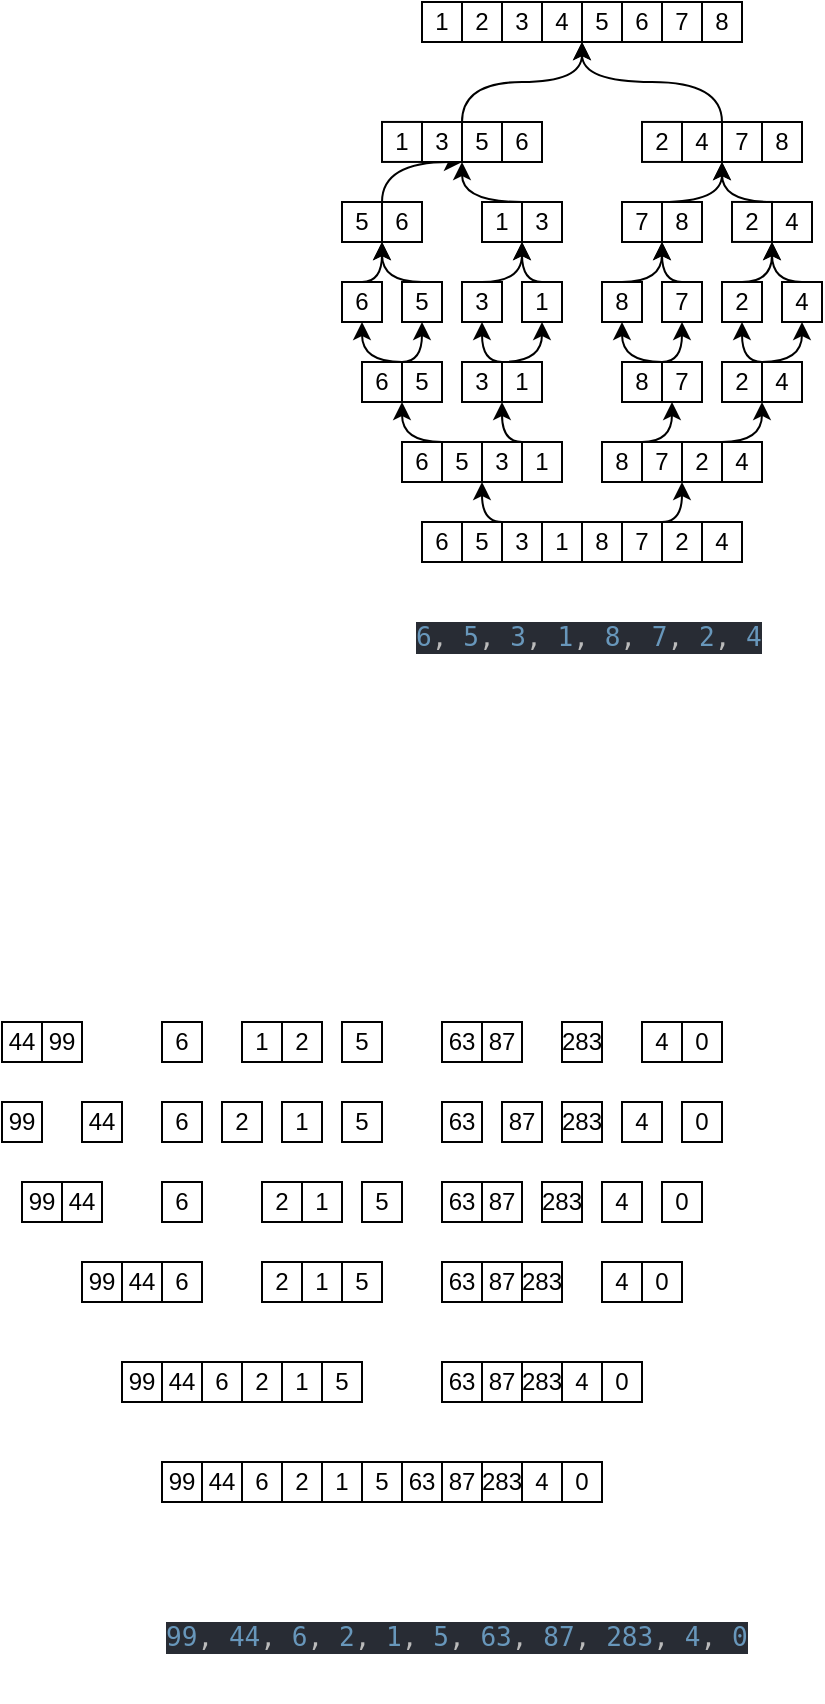 <mxfile version="15.4.0" type="device"><diagram id="l00mnHWZ6XCGrXAqgSox" name="Page-1"><mxGraphModel dx="963" dy="576" grid="1" gridSize="10" guides="1" tooltips="1" connect="1" arrows="1" fold="1" page="1" pageScale="1" pageWidth="850" pageHeight="1100" math="0" shadow="0"><root><mxCell id="0"/><mxCell id="1" parent="0"/><mxCell id="XLwOKY4JcXLBsomXoGWR-123" value="&lt;pre style=&quot;background-color: #282c34 ; color: #bbbbbb ; font-family: &amp;quot;jetbrains mono&amp;quot; , monospace ; font-size: 9.8pt&quot;&gt;&lt;span style=&quot;color: #6897bb&quot;&gt;6&lt;/span&gt;, &lt;span style=&quot;color: #6897bb&quot;&gt;5&lt;/span&gt;, &lt;span style=&quot;color: #6897bb&quot;&gt;3&lt;/span&gt;, &lt;span style=&quot;color: #6897bb&quot;&gt;1&lt;/span&gt;, &lt;span style=&quot;color: #6897bb&quot;&gt;8&lt;/span&gt;, &lt;span style=&quot;color: #6897bb&quot;&gt;7&lt;/span&gt;, &lt;span style=&quot;color: #6897bb&quot;&gt;2&lt;/span&gt;, &lt;span style=&quot;color: #6897bb&quot;&gt;4&lt;/span&gt;&lt;/pre&gt;" style="text;whiteSpace=wrap;html=1;" vertex="1" parent="1"><mxGeometry x="375" y="620" width="200" height="60" as="geometry"/></mxCell><mxCell id="XLwOKY4JcXLBsomXoGWR-124" value="6" style="rounded=0;whiteSpace=wrap;html=1;" vertex="1" parent="1"><mxGeometry x="380" y="590" width="20" height="20" as="geometry"/></mxCell><mxCell id="XLwOKY4JcXLBsomXoGWR-126" value="5" style="rounded=0;whiteSpace=wrap;html=1;" vertex="1" parent="1"><mxGeometry x="400" y="590" width="20" height="20" as="geometry"/></mxCell><mxCell id="XLwOKY4JcXLBsomXoGWR-141" style="edgeStyle=orthogonalEdgeStyle;curved=1;orthogonalLoop=1;jettySize=auto;html=1;exitX=0;exitY=0;exitDx=0;exitDy=0;entryX=0;entryY=1;entryDx=0;entryDy=0;" edge="1" parent="1" source="XLwOKY4JcXLBsomXoGWR-127" target="XLwOKY4JcXLBsomXoGWR-135"><mxGeometry relative="1" as="geometry"/></mxCell><mxCell id="XLwOKY4JcXLBsomXoGWR-127" value="3" style="rounded=0;whiteSpace=wrap;html=1;" vertex="1" parent="1"><mxGeometry x="420" y="590" width="20" height="20" as="geometry"/></mxCell><mxCell id="XLwOKY4JcXLBsomXoGWR-128" value="1" style="rounded=0;whiteSpace=wrap;html=1;" vertex="1" parent="1"><mxGeometry x="440" y="590" width="20" height="20" as="geometry"/></mxCell><mxCell id="XLwOKY4JcXLBsomXoGWR-129" value="8" style="rounded=0;whiteSpace=wrap;html=1;" vertex="1" parent="1"><mxGeometry x="460" y="590" width="20" height="20" as="geometry"/></mxCell><mxCell id="XLwOKY4JcXLBsomXoGWR-142" style="edgeStyle=orthogonalEdgeStyle;curved=1;orthogonalLoop=1;jettySize=auto;html=1;exitX=1;exitY=0;exitDx=0;exitDy=0;entryX=0;entryY=1;entryDx=0;entryDy=0;" edge="1" parent="1" source="XLwOKY4JcXLBsomXoGWR-130" target="XLwOKY4JcXLBsomXoGWR-139"><mxGeometry relative="1" as="geometry"/></mxCell><mxCell id="XLwOKY4JcXLBsomXoGWR-130" value="7" style="rounded=0;whiteSpace=wrap;html=1;" vertex="1" parent="1"><mxGeometry x="480" y="590" width="20" height="20" as="geometry"/></mxCell><mxCell id="XLwOKY4JcXLBsomXoGWR-131" value="2" style="rounded=0;whiteSpace=wrap;html=1;" vertex="1" parent="1"><mxGeometry x="500" y="590" width="20" height="20" as="geometry"/></mxCell><mxCell id="XLwOKY4JcXLBsomXoGWR-132" value="4" style="rounded=0;whiteSpace=wrap;html=1;" vertex="1" parent="1"><mxGeometry x="520" y="590" width="20" height="20" as="geometry"/></mxCell><mxCell id="XLwOKY4JcXLBsomXoGWR-133" value="6" style="rounded=0;whiteSpace=wrap;html=1;" vertex="1" parent="1"><mxGeometry x="370" y="550" width="20" height="20" as="geometry"/></mxCell><mxCell id="XLwOKY4JcXLBsomXoGWR-154" style="edgeStyle=orthogonalEdgeStyle;curved=1;orthogonalLoop=1;jettySize=auto;html=1;exitX=0;exitY=0;exitDx=0;exitDy=0;entryX=0;entryY=1;entryDx=0;entryDy=0;" edge="1" parent="1" source="XLwOKY4JcXLBsomXoGWR-134" target="XLwOKY4JcXLBsomXoGWR-144"><mxGeometry relative="1" as="geometry"/></mxCell><mxCell id="XLwOKY4JcXLBsomXoGWR-134" value="5" style="rounded=0;whiteSpace=wrap;html=1;" vertex="1" parent="1"><mxGeometry x="390" y="550" width="20" height="20" as="geometry"/></mxCell><mxCell id="XLwOKY4JcXLBsomXoGWR-135" value="3" style="rounded=0;whiteSpace=wrap;html=1;" vertex="1" parent="1"><mxGeometry x="410" y="550" width="20" height="20" as="geometry"/></mxCell><mxCell id="XLwOKY4JcXLBsomXoGWR-155" style="edgeStyle=orthogonalEdgeStyle;curved=1;orthogonalLoop=1;jettySize=auto;html=1;exitX=0;exitY=0;exitDx=0;exitDy=0;entryX=0;entryY=1;entryDx=0;entryDy=0;" edge="1" parent="1" source="XLwOKY4JcXLBsomXoGWR-136" target="XLwOKY4JcXLBsomXoGWR-146"><mxGeometry relative="1" as="geometry"/></mxCell><mxCell id="XLwOKY4JcXLBsomXoGWR-136" value="1" style="rounded=0;whiteSpace=wrap;html=1;" vertex="1" parent="1"><mxGeometry x="430" y="550" width="20" height="20" as="geometry"/></mxCell><mxCell id="XLwOKY4JcXLBsomXoGWR-156" style="edgeStyle=orthogonalEdgeStyle;curved=1;orthogonalLoop=1;jettySize=auto;html=1;exitX=1;exitY=0;exitDx=0;exitDy=0;entryX=0.25;entryY=1;entryDx=0;entryDy=0;" edge="1" parent="1" source="XLwOKY4JcXLBsomXoGWR-137" target="XLwOKY4JcXLBsomXoGWR-148"><mxGeometry relative="1" as="geometry"/></mxCell><mxCell id="XLwOKY4JcXLBsomXoGWR-137" value="8" style="rounded=0;whiteSpace=wrap;html=1;" vertex="1" parent="1"><mxGeometry x="470" y="550" width="20" height="20" as="geometry"/></mxCell><mxCell id="XLwOKY4JcXLBsomXoGWR-138" value="7" style="rounded=0;whiteSpace=wrap;html=1;" vertex="1" parent="1"><mxGeometry x="490" y="550" width="20" height="20" as="geometry"/></mxCell><mxCell id="XLwOKY4JcXLBsomXoGWR-139" value="2" style="rounded=0;whiteSpace=wrap;html=1;" vertex="1" parent="1"><mxGeometry x="510" y="550" width="20" height="20" as="geometry"/></mxCell><mxCell id="XLwOKY4JcXLBsomXoGWR-157" style="edgeStyle=orthogonalEdgeStyle;curved=1;orthogonalLoop=1;jettySize=auto;html=1;exitX=0;exitY=0;exitDx=0;exitDy=0;entryX=1;entryY=1;entryDx=0;entryDy=0;" edge="1" parent="1" source="XLwOKY4JcXLBsomXoGWR-140" target="XLwOKY4JcXLBsomXoGWR-149"><mxGeometry relative="1" as="geometry"/></mxCell><mxCell id="XLwOKY4JcXLBsomXoGWR-140" value="4" style="rounded=0;whiteSpace=wrap;html=1;" vertex="1" parent="1"><mxGeometry x="530" y="550" width="20" height="20" as="geometry"/></mxCell><mxCell id="XLwOKY4JcXLBsomXoGWR-143" value="6" style="rounded=0;whiteSpace=wrap;html=1;" vertex="1" parent="1"><mxGeometry x="350" y="510" width="20" height="20" as="geometry"/></mxCell><mxCell id="XLwOKY4JcXLBsomXoGWR-166" style="edgeStyle=orthogonalEdgeStyle;curved=1;orthogonalLoop=1;jettySize=auto;html=1;exitX=0;exitY=0;exitDx=0;exitDy=0;entryX=0.5;entryY=1;entryDx=0;entryDy=0;" edge="1" parent="1" source="XLwOKY4JcXLBsomXoGWR-144" target="XLwOKY4JcXLBsomXoGWR-158"><mxGeometry relative="1" as="geometry"/></mxCell><mxCell id="XLwOKY4JcXLBsomXoGWR-167" style="edgeStyle=orthogonalEdgeStyle;curved=1;orthogonalLoop=1;jettySize=auto;html=1;exitX=0;exitY=0;exitDx=0;exitDy=0;entryX=0.5;entryY=1;entryDx=0;entryDy=0;" edge="1" parent="1" source="XLwOKY4JcXLBsomXoGWR-144" target="XLwOKY4JcXLBsomXoGWR-159"><mxGeometry relative="1" as="geometry"/></mxCell><mxCell id="XLwOKY4JcXLBsomXoGWR-144" value="5" style="rounded=0;whiteSpace=wrap;html=1;" vertex="1" parent="1"><mxGeometry x="370" y="510" width="20" height="20" as="geometry"/></mxCell><mxCell id="XLwOKY4JcXLBsomXoGWR-145" value="3" style="rounded=0;whiteSpace=wrap;html=1;" vertex="1" parent="1"><mxGeometry x="400" y="510" width="20" height="20" as="geometry"/></mxCell><mxCell id="XLwOKY4JcXLBsomXoGWR-168" style="edgeStyle=orthogonalEdgeStyle;curved=1;orthogonalLoop=1;jettySize=auto;html=1;exitX=0;exitY=0;exitDx=0;exitDy=0;entryX=0.5;entryY=1;entryDx=0;entryDy=0;" edge="1" parent="1" source="XLwOKY4JcXLBsomXoGWR-146" target="XLwOKY4JcXLBsomXoGWR-160"><mxGeometry relative="1" as="geometry"/></mxCell><mxCell id="XLwOKY4JcXLBsomXoGWR-169" style="edgeStyle=orthogonalEdgeStyle;curved=1;orthogonalLoop=1;jettySize=auto;html=1;exitX=0;exitY=0;exitDx=0;exitDy=0;entryX=0.5;entryY=1;entryDx=0;entryDy=0;" edge="1" parent="1" source="XLwOKY4JcXLBsomXoGWR-146" target="XLwOKY4JcXLBsomXoGWR-161"><mxGeometry relative="1" as="geometry"/></mxCell><mxCell id="XLwOKY4JcXLBsomXoGWR-146" value="1" style="rounded=0;whiteSpace=wrap;html=1;" vertex="1" parent="1"><mxGeometry x="420" y="510" width="20" height="20" as="geometry"/></mxCell><mxCell id="XLwOKY4JcXLBsomXoGWR-147" value="8" style="rounded=0;whiteSpace=wrap;html=1;" vertex="1" parent="1"><mxGeometry x="480" y="510" width="20" height="20" as="geometry"/></mxCell><mxCell id="XLwOKY4JcXLBsomXoGWR-170" style="edgeStyle=orthogonalEdgeStyle;curved=1;orthogonalLoop=1;jettySize=auto;html=1;exitX=0;exitY=0;exitDx=0;exitDy=0;entryX=0.5;entryY=1;entryDx=0;entryDy=0;" edge="1" parent="1" source="XLwOKY4JcXLBsomXoGWR-148" target="XLwOKY4JcXLBsomXoGWR-162"><mxGeometry relative="1" as="geometry"/></mxCell><mxCell id="XLwOKY4JcXLBsomXoGWR-171" style="edgeStyle=orthogonalEdgeStyle;curved=1;orthogonalLoop=1;jettySize=auto;html=1;exitX=0;exitY=0;exitDx=0;exitDy=0;entryX=0.5;entryY=1;entryDx=0;entryDy=0;" edge="1" parent="1" source="XLwOKY4JcXLBsomXoGWR-148" target="XLwOKY4JcXLBsomXoGWR-163"><mxGeometry relative="1" as="geometry"/></mxCell><mxCell id="XLwOKY4JcXLBsomXoGWR-148" value="7" style="rounded=0;whiteSpace=wrap;html=1;" vertex="1" parent="1"><mxGeometry x="500" y="510" width="20" height="20" as="geometry"/></mxCell><mxCell id="XLwOKY4JcXLBsomXoGWR-149" value="2" style="rounded=0;whiteSpace=wrap;html=1;" vertex="1" parent="1"><mxGeometry x="530" y="510" width="20" height="20" as="geometry"/></mxCell><mxCell id="XLwOKY4JcXLBsomXoGWR-172" style="edgeStyle=orthogonalEdgeStyle;curved=1;orthogonalLoop=1;jettySize=auto;html=1;exitX=0;exitY=0;exitDx=0;exitDy=0;entryX=0.5;entryY=1;entryDx=0;entryDy=0;" edge="1" parent="1" source="XLwOKY4JcXLBsomXoGWR-150" target="XLwOKY4JcXLBsomXoGWR-164"><mxGeometry relative="1" as="geometry"/></mxCell><mxCell id="XLwOKY4JcXLBsomXoGWR-173" style="edgeStyle=orthogonalEdgeStyle;curved=1;orthogonalLoop=1;jettySize=auto;html=1;exitX=0;exitY=0;exitDx=0;exitDy=0;entryX=0.5;entryY=1;entryDx=0;entryDy=0;" edge="1" parent="1" source="XLwOKY4JcXLBsomXoGWR-150" target="XLwOKY4JcXLBsomXoGWR-165"><mxGeometry relative="1" as="geometry"/></mxCell><mxCell id="XLwOKY4JcXLBsomXoGWR-150" value="4" style="rounded=0;whiteSpace=wrap;html=1;" vertex="1" parent="1"><mxGeometry x="550" y="510" width="20" height="20" as="geometry"/></mxCell><mxCell id="XLwOKY4JcXLBsomXoGWR-185" style="edgeStyle=orthogonalEdgeStyle;curved=1;orthogonalLoop=1;jettySize=auto;html=1;exitX=0.5;exitY=0;exitDx=0;exitDy=0;entryX=1;entryY=1;entryDx=0;entryDy=0;" edge="1" parent="1" source="XLwOKY4JcXLBsomXoGWR-158" target="XLwOKY4JcXLBsomXoGWR-175"><mxGeometry relative="1" as="geometry"/></mxCell><mxCell id="XLwOKY4JcXLBsomXoGWR-158" value="6" style="rounded=0;whiteSpace=wrap;html=1;" vertex="1" parent="1"><mxGeometry x="340" y="470" width="20" height="20" as="geometry"/></mxCell><mxCell id="XLwOKY4JcXLBsomXoGWR-186" style="edgeStyle=orthogonalEdgeStyle;curved=1;orthogonalLoop=1;jettySize=auto;html=1;exitX=0.5;exitY=0;exitDx=0;exitDy=0;entryX=0;entryY=1;entryDx=0;entryDy=0;" edge="1" parent="1" source="XLwOKY4JcXLBsomXoGWR-159" target="XLwOKY4JcXLBsomXoGWR-174"><mxGeometry relative="1" as="geometry"/></mxCell><mxCell id="XLwOKY4JcXLBsomXoGWR-159" value="5" style="rounded=0;whiteSpace=wrap;html=1;" vertex="1" parent="1"><mxGeometry x="370" y="470" width="20" height="20" as="geometry"/></mxCell><mxCell id="XLwOKY4JcXLBsomXoGWR-187" style="edgeStyle=orthogonalEdgeStyle;curved=1;orthogonalLoop=1;jettySize=auto;html=1;exitX=0.5;exitY=0;exitDx=0;exitDy=0;entryX=1;entryY=1;entryDx=0;entryDy=0;" edge="1" parent="1" source="XLwOKY4JcXLBsomXoGWR-160" target="XLwOKY4JcXLBsomXoGWR-177"><mxGeometry relative="1" as="geometry"/></mxCell><mxCell id="XLwOKY4JcXLBsomXoGWR-160" value="3" style="rounded=0;whiteSpace=wrap;html=1;" vertex="1" parent="1"><mxGeometry x="400" y="470" width="20" height="20" as="geometry"/></mxCell><mxCell id="XLwOKY4JcXLBsomXoGWR-188" style="edgeStyle=orthogonalEdgeStyle;curved=1;orthogonalLoop=1;jettySize=auto;html=1;exitX=0.5;exitY=0;exitDx=0;exitDy=0;entryX=0;entryY=1;entryDx=0;entryDy=0;" edge="1" parent="1" source="XLwOKY4JcXLBsomXoGWR-161" target="XLwOKY4JcXLBsomXoGWR-176"><mxGeometry relative="1" as="geometry"/></mxCell><mxCell id="XLwOKY4JcXLBsomXoGWR-161" value="1" style="rounded=0;whiteSpace=wrap;html=1;" vertex="1" parent="1"><mxGeometry x="430" y="470" width="20" height="20" as="geometry"/></mxCell><mxCell id="XLwOKY4JcXLBsomXoGWR-189" style="edgeStyle=orthogonalEdgeStyle;curved=1;orthogonalLoop=1;jettySize=auto;html=1;exitX=0.5;exitY=0;exitDx=0;exitDy=0;entryX=1;entryY=1;entryDx=0;entryDy=0;" edge="1" parent="1" source="XLwOKY4JcXLBsomXoGWR-162" target="XLwOKY4JcXLBsomXoGWR-179"><mxGeometry relative="1" as="geometry"/></mxCell><mxCell id="XLwOKY4JcXLBsomXoGWR-162" value="8" style="rounded=0;whiteSpace=wrap;html=1;" vertex="1" parent="1"><mxGeometry x="470" y="470" width="20" height="20" as="geometry"/></mxCell><mxCell id="XLwOKY4JcXLBsomXoGWR-190" style="edgeStyle=orthogonalEdgeStyle;curved=1;orthogonalLoop=1;jettySize=auto;html=1;exitX=0.5;exitY=0;exitDx=0;exitDy=0;" edge="1" parent="1" source="XLwOKY4JcXLBsomXoGWR-163"><mxGeometry relative="1" as="geometry"><mxPoint x="500" y="450" as="targetPoint"/></mxGeometry></mxCell><mxCell id="XLwOKY4JcXLBsomXoGWR-163" value="7" style="rounded=0;whiteSpace=wrap;html=1;" vertex="1" parent="1"><mxGeometry x="500" y="470" width="20" height="20" as="geometry"/></mxCell><mxCell id="XLwOKY4JcXLBsomXoGWR-191" style="edgeStyle=orthogonalEdgeStyle;curved=1;orthogonalLoop=1;jettySize=auto;html=1;exitX=0.5;exitY=0;exitDx=0;exitDy=0;entryX=0;entryY=1;entryDx=0;entryDy=0;" edge="1" parent="1" source="XLwOKY4JcXLBsomXoGWR-164" target="XLwOKY4JcXLBsomXoGWR-183"><mxGeometry relative="1" as="geometry"/></mxCell><mxCell id="XLwOKY4JcXLBsomXoGWR-164" value="2" style="rounded=0;whiteSpace=wrap;html=1;" vertex="1" parent="1"><mxGeometry x="530" y="470" width="20" height="20" as="geometry"/></mxCell><mxCell id="XLwOKY4JcXLBsomXoGWR-192" style="edgeStyle=orthogonalEdgeStyle;curved=1;orthogonalLoop=1;jettySize=auto;html=1;exitX=0.5;exitY=0;exitDx=0;exitDy=0;entryX=0;entryY=1;entryDx=0;entryDy=0;" edge="1" parent="1" source="XLwOKY4JcXLBsomXoGWR-165" target="XLwOKY4JcXLBsomXoGWR-183"><mxGeometry relative="1" as="geometry"/></mxCell><mxCell id="XLwOKY4JcXLBsomXoGWR-165" value="4" style="rounded=0;whiteSpace=wrap;html=1;" vertex="1" parent="1"><mxGeometry x="560" y="470" width="20" height="20" as="geometry"/></mxCell><mxCell id="XLwOKY4JcXLBsomXoGWR-284" style="edgeStyle=orthogonalEdgeStyle;curved=1;orthogonalLoop=1;jettySize=auto;html=1;exitX=0;exitY=0;exitDx=0;exitDy=0;entryX=0;entryY=1;entryDx=0;entryDy=0;" edge="1" parent="1" source="XLwOKY4JcXLBsomXoGWR-174" target="XLwOKY4JcXLBsomXoGWR-194"><mxGeometry relative="1" as="geometry"/></mxCell><mxCell id="XLwOKY4JcXLBsomXoGWR-174" value="6" style="rounded=0;whiteSpace=wrap;html=1;" vertex="1" parent="1"><mxGeometry x="360" y="430" width="20" height="20" as="geometry"/></mxCell><mxCell id="XLwOKY4JcXLBsomXoGWR-175" value="5" style="rounded=0;whiteSpace=wrap;html=1;" vertex="1" parent="1"><mxGeometry x="340" y="430" width="20" height="20" as="geometry"/></mxCell><mxCell id="XLwOKY4JcXLBsomXoGWR-285" style="edgeStyle=orthogonalEdgeStyle;curved=1;orthogonalLoop=1;jettySize=auto;html=1;exitX=0;exitY=0;exitDx=0;exitDy=0;" edge="1" parent="1" source="XLwOKY4JcXLBsomXoGWR-176"><mxGeometry relative="1" as="geometry"><mxPoint x="400" y="410.0" as="targetPoint"/></mxGeometry></mxCell><mxCell id="XLwOKY4JcXLBsomXoGWR-176" value="3" style="rounded=0;whiteSpace=wrap;html=1;" vertex="1" parent="1"><mxGeometry x="430" y="430" width="20" height="20" as="geometry"/></mxCell><mxCell id="XLwOKY4JcXLBsomXoGWR-177" value="1" style="rounded=0;whiteSpace=wrap;html=1;" vertex="1" parent="1"><mxGeometry x="410" y="430" width="20" height="20" as="geometry"/></mxCell><mxCell id="XLwOKY4JcXLBsomXoGWR-178" value="8" style="rounded=0;whiteSpace=wrap;html=1;" vertex="1" parent="1"><mxGeometry x="500" y="430" width="20" height="20" as="geometry"/></mxCell><mxCell id="XLwOKY4JcXLBsomXoGWR-286" style="edgeStyle=orthogonalEdgeStyle;curved=1;orthogonalLoop=1;jettySize=auto;html=1;exitX=1;exitY=0;exitDx=0;exitDy=0;entryX=1;entryY=1;entryDx=0;entryDy=0;" edge="1" parent="1" source="XLwOKY4JcXLBsomXoGWR-179" target="XLwOKY4JcXLBsomXoGWR-200"><mxGeometry relative="1" as="geometry"/></mxCell><mxCell id="XLwOKY4JcXLBsomXoGWR-179" value="7" style="rounded=0;whiteSpace=wrap;html=1;" vertex="1" parent="1"><mxGeometry x="480" y="430" width="20" height="20" as="geometry"/></mxCell><mxCell id="XLwOKY4JcXLBsomXoGWR-182" value="2" style="rounded=0;whiteSpace=wrap;html=1;" vertex="1" parent="1"><mxGeometry x="535" y="429.97" width="20" height="20" as="geometry"/></mxCell><mxCell id="XLwOKY4JcXLBsomXoGWR-287" style="edgeStyle=orthogonalEdgeStyle;curved=1;orthogonalLoop=1;jettySize=auto;html=1;exitX=0;exitY=0;exitDx=0;exitDy=0;" edge="1" parent="1" source="XLwOKY4JcXLBsomXoGWR-183"><mxGeometry relative="1" as="geometry"><mxPoint x="530" y="410.0" as="targetPoint"/></mxGeometry></mxCell><mxCell id="XLwOKY4JcXLBsomXoGWR-183" value="4" style="rounded=0;whiteSpace=wrap;html=1;" vertex="1" parent="1"><mxGeometry x="555" y="430" width="20" height="20" as="geometry"/></mxCell><mxCell id="XLwOKY4JcXLBsomXoGWR-193" value="6" style="rounded=0;whiteSpace=wrap;html=1;" vertex="1" parent="1"><mxGeometry x="420" y="390" width="20" height="20" as="geometry"/></mxCell><mxCell id="XLwOKY4JcXLBsomXoGWR-288" style="edgeStyle=orthogonalEdgeStyle;curved=1;orthogonalLoop=1;jettySize=auto;html=1;exitX=0;exitY=0;exitDx=0;exitDy=0;entryX=1;entryY=1;entryDx=0;entryDy=0;" edge="1" parent="1" source="XLwOKY4JcXLBsomXoGWR-194" target="XLwOKY4JcXLBsomXoGWR-208"><mxGeometry relative="1" as="geometry"/></mxCell><mxCell id="XLwOKY4JcXLBsomXoGWR-194" value="5" style="rounded=0;whiteSpace=wrap;html=1;" vertex="1" parent="1"><mxGeometry x="400" y="390" width="20" height="20" as="geometry"/></mxCell><mxCell id="XLwOKY4JcXLBsomXoGWR-195" value="3" style="rounded=0;whiteSpace=wrap;html=1;" vertex="1" parent="1"><mxGeometry x="380" y="390" width="20" height="20" as="geometry"/></mxCell><mxCell id="XLwOKY4JcXLBsomXoGWR-196" value="1" style="rounded=0;whiteSpace=wrap;html=1;" vertex="1" parent="1"><mxGeometry x="360" y="389.97" width="20" height="20" as="geometry"/></mxCell><mxCell id="XLwOKY4JcXLBsomXoGWR-197" value="8" style="rounded=0;whiteSpace=wrap;html=1;" vertex="1" parent="1"><mxGeometry x="550" y="390" width="20" height="20" as="geometry"/></mxCell><mxCell id="XLwOKY4JcXLBsomXoGWR-198" value="7" style="rounded=0;whiteSpace=wrap;html=1;" vertex="1" parent="1"><mxGeometry x="530" y="390" width="20" height="20" as="geometry"/></mxCell><mxCell id="XLwOKY4JcXLBsomXoGWR-199" value="2" style="rounded=0;whiteSpace=wrap;html=1;" vertex="1" parent="1"><mxGeometry x="490" y="389.97" width="20" height="20" as="geometry"/></mxCell><mxCell id="XLwOKY4JcXLBsomXoGWR-289" style="edgeStyle=orthogonalEdgeStyle;curved=1;orthogonalLoop=1;jettySize=auto;html=1;exitX=1;exitY=0;exitDx=0;exitDy=0;entryX=1;entryY=1;entryDx=0;entryDy=0;" edge="1" parent="1" source="XLwOKY4JcXLBsomXoGWR-200" target="XLwOKY4JcXLBsomXoGWR-208"><mxGeometry relative="1" as="geometry"/></mxCell><mxCell id="XLwOKY4JcXLBsomXoGWR-200" value="4" style="rounded=0;whiteSpace=wrap;html=1;" vertex="1" parent="1"><mxGeometry x="510" y="390" width="20" height="20" as="geometry"/></mxCell><mxCell id="XLwOKY4JcXLBsomXoGWR-201" value="6" style="rounded=0;whiteSpace=wrap;html=1;" vertex="1" parent="1"><mxGeometry x="480" y="330" width="20" height="20" as="geometry"/></mxCell><mxCell id="XLwOKY4JcXLBsomXoGWR-202" value="5" style="rounded=0;whiteSpace=wrap;html=1;" vertex="1" parent="1"><mxGeometry x="460" y="330" width="20" height="20" as="geometry"/></mxCell><mxCell id="XLwOKY4JcXLBsomXoGWR-203" value="3" style="rounded=0;whiteSpace=wrap;html=1;" vertex="1" parent="1"><mxGeometry x="420" y="330" width="20" height="20" as="geometry"/></mxCell><mxCell id="XLwOKY4JcXLBsomXoGWR-204" value="1" style="rounded=0;whiteSpace=wrap;html=1;" vertex="1" parent="1"><mxGeometry x="380" y="330" width="20" height="20" as="geometry"/></mxCell><mxCell id="XLwOKY4JcXLBsomXoGWR-205" value="8" style="rounded=0;whiteSpace=wrap;html=1;" vertex="1" parent="1"><mxGeometry x="520" y="330" width="20" height="20" as="geometry"/></mxCell><mxCell id="XLwOKY4JcXLBsomXoGWR-206" value="7" style="rounded=0;whiteSpace=wrap;html=1;" vertex="1" parent="1"><mxGeometry x="500" y="330" width="20" height="20" as="geometry"/></mxCell><mxCell id="XLwOKY4JcXLBsomXoGWR-207" value="2" style="rounded=0;whiteSpace=wrap;html=1;" vertex="1" parent="1"><mxGeometry x="400" y="330" width="20" height="20" as="geometry"/></mxCell><mxCell id="XLwOKY4JcXLBsomXoGWR-208" value="4" style="rounded=0;whiteSpace=wrap;html=1;" vertex="1" parent="1"><mxGeometry x="440" y="330" width="20" height="20" as="geometry"/></mxCell><mxCell id="XLwOKY4JcXLBsomXoGWR-209" value="&lt;pre style=&quot;background-color: #282c34 ; color: #bbbbbb ; font-family: &amp;quot;jetbrains mono&amp;quot; , monospace ; font-size: 9.8pt&quot;&gt;&lt;span style=&quot;color: #6897bb&quot;&gt;99&lt;/span&gt;, &lt;span style=&quot;color: #6897bb&quot;&gt;44&lt;/span&gt;, &lt;span style=&quot;color: #6897bb&quot;&gt;6&lt;/span&gt;, &lt;span style=&quot;color: #6897bb&quot;&gt;2&lt;/span&gt;, &lt;span style=&quot;color: #6897bb&quot;&gt;1&lt;/span&gt;, &lt;span style=&quot;color: #6897bb&quot;&gt;5&lt;/span&gt;, &lt;span style=&quot;color: #6897bb&quot;&gt;63&lt;/span&gt;, &lt;span style=&quot;color: #6897bb&quot;&gt;87&lt;/span&gt;, &lt;span style=&quot;color: #6897bb&quot;&gt;283&lt;/span&gt;, &lt;span style=&quot;color: #6897bb&quot;&gt;4&lt;/span&gt;, &lt;span style=&quot;color: #6897bb&quot;&gt;0&lt;/span&gt;&lt;/pre&gt;" style="text;whiteSpace=wrap;html=1;" vertex="1" parent="1"><mxGeometry x="250" y="1120" width="320" height="60" as="geometry"/></mxCell><mxCell id="XLwOKY4JcXLBsomXoGWR-210" value="99" style="rounded=0;whiteSpace=wrap;html=1;" vertex="1" parent="1"><mxGeometry x="250" y="1060" width="20" height="20" as="geometry"/></mxCell><mxCell id="XLwOKY4JcXLBsomXoGWR-211" value="44" style="rounded=0;whiteSpace=wrap;html=1;" vertex="1" parent="1"><mxGeometry x="270" y="1060" width="20" height="20" as="geometry"/></mxCell><mxCell id="XLwOKY4JcXLBsomXoGWR-212" value="6" style="rounded=0;whiteSpace=wrap;html=1;" vertex="1" parent="1"><mxGeometry x="290" y="1060" width="20" height="20" as="geometry"/></mxCell><mxCell id="XLwOKY4JcXLBsomXoGWR-214" value="2" style="rounded=0;whiteSpace=wrap;html=1;" vertex="1" parent="1"><mxGeometry x="310" y="1060" width="20" height="20" as="geometry"/></mxCell><mxCell id="XLwOKY4JcXLBsomXoGWR-215" value="1" style="rounded=0;whiteSpace=wrap;html=1;" vertex="1" parent="1"><mxGeometry x="330" y="1060" width="20" height="20" as="geometry"/></mxCell><mxCell id="XLwOKY4JcXLBsomXoGWR-216" value="5" style="rounded=0;whiteSpace=wrap;html=1;" vertex="1" parent="1"><mxGeometry x="350" y="1060" width="20" height="20" as="geometry"/></mxCell><mxCell id="XLwOKY4JcXLBsomXoGWR-217" value="63" style="rounded=0;whiteSpace=wrap;html=1;" vertex="1" parent="1"><mxGeometry x="370" y="1060" width="20" height="20" as="geometry"/></mxCell><mxCell id="XLwOKY4JcXLBsomXoGWR-218" value="87" style="rounded=0;whiteSpace=wrap;html=1;" vertex="1" parent="1"><mxGeometry x="390" y="1060" width="20" height="20" as="geometry"/></mxCell><mxCell id="XLwOKY4JcXLBsomXoGWR-219" value="283" style="rounded=0;whiteSpace=wrap;html=1;" vertex="1" parent="1"><mxGeometry x="410" y="1060" width="20" height="20" as="geometry"/></mxCell><mxCell id="XLwOKY4JcXLBsomXoGWR-220" value="4" style="rounded=0;whiteSpace=wrap;html=1;" vertex="1" parent="1"><mxGeometry x="430" y="1060" width="20" height="20" as="geometry"/></mxCell><mxCell id="XLwOKY4JcXLBsomXoGWR-221" value="0" style="rounded=0;whiteSpace=wrap;html=1;" vertex="1" parent="1"><mxGeometry x="450" y="1060" width="20" height="20" as="geometry"/></mxCell><mxCell id="XLwOKY4JcXLBsomXoGWR-222" value="63" style="rounded=0;whiteSpace=wrap;html=1;" vertex="1" parent="1"><mxGeometry x="390" y="1010" width="20" height="20" as="geometry"/></mxCell><mxCell id="XLwOKY4JcXLBsomXoGWR-223" value="87" style="rounded=0;whiteSpace=wrap;html=1;" vertex="1" parent="1"><mxGeometry x="410" y="1010" width="20" height="20" as="geometry"/></mxCell><mxCell id="XLwOKY4JcXLBsomXoGWR-224" value="283" style="rounded=0;whiteSpace=wrap;html=1;" vertex="1" parent="1"><mxGeometry x="430" y="1010" width="20" height="20" as="geometry"/></mxCell><mxCell id="XLwOKY4JcXLBsomXoGWR-225" value="4" style="rounded=0;whiteSpace=wrap;html=1;" vertex="1" parent="1"><mxGeometry x="450" y="1010" width="20" height="20" as="geometry"/></mxCell><mxCell id="XLwOKY4JcXLBsomXoGWR-226" value="0" style="rounded=0;whiteSpace=wrap;html=1;" vertex="1" parent="1"><mxGeometry x="470" y="1010" width="20" height="20" as="geometry"/></mxCell><mxCell id="XLwOKY4JcXLBsomXoGWR-227" value="99" style="rounded=0;whiteSpace=wrap;html=1;" vertex="1" parent="1"><mxGeometry x="230" y="1010" width="20" height="20" as="geometry"/></mxCell><mxCell id="XLwOKY4JcXLBsomXoGWR-228" value="44" style="rounded=0;whiteSpace=wrap;html=1;" vertex="1" parent="1"><mxGeometry x="250" y="1010" width="20" height="20" as="geometry"/></mxCell><mxCell id="XLwOKY4JcXLBsomXoGWR-229" value="6" style="rounded=0;whiteSpace=wrap;html=1;" vertex="1" parent="1"><mxGeometry x="270" y="1010" width="20" height="20" as="geometry"/></mxCell><mxCell id="XLwOKY4JcXLBsomXoGWR-230" value="2" style="rounded=0;whiteSpace=wrap;html=1;" vertex="1" parent="1"><mxGeometry x="290" y="1010" width="20" height="20" as="geometry"/></mxCell><mxCell id="XLwOKY4JcXLBsomXoGWR-231" value="1" style="rounded=0;whiteSpace=wrap;html=1;" vertex="1" parent="1"><mxGeometry x="310" y="1010" width="20" height="20" as="geometry"/></mxCell><mxCell id="XLwOKY4JcXLBsomXoGWR-232" value="5" style="rounded=0;whiteSpace=wrap;html=1;" vertex="1" parent="1"><mxGeometry x="330" y="1010" width="20" height="20" as="geometry"/></mxCell><mxCell id="XLwOKY4JcXLBsomXoGWR-233" value="99" style="rounded=0;whiteSpace=wrap;html=1;" vertex="1" parent="1"><mxGeometry x="210" y="960" width="20" height="20" as="geometry"/></mxCell><mxCell id="XLwOKY4JcXLBsomXoGWR-234" value="44" style="rounded=0;whiteSpace=wrap;html=1;" vertex="1" parent="1"><mxGeometry x="230" y="960" width="20" height="20" as="geometry"/></mxCell><mxCell id="XLwOKY4JcXLBsomXoGWR-235" value="6" style="rounded=0;whiteSpace=wrap;html=1;" vertex="1" parent="1"><mxGeometry x="250" y="960" width="20" height="20" as="geometry"/></mxCell><mxCell id="XLwOKY4JcXLBsomXoGWR-236" value="2" style="rounded=0;whiteSpace=wrap;html=1;" vertex="1" parent="1"><mxGeometry x="300" y="960" width="20" height="20" as="geometry"/></mxCell><mxCell id="XLwOKY4JcXLBsomXoGWR-237" value="1" style="rounded=0;whiteSpace=wrap;html=1;" vertex="1" parent="1"><mxGeometry x="320" y="960" width="20" height="20" as="geometry"/></mxCell><mxCell id="XLwOKY4JcXLBsomXoGWR-238" value="5" style="rounded=0;whiteSpace=wrap;html=1;" vertex="1" parent="1"><mxGeometry x="340" y="960" width="20" height="20" as="geometry"/></mxCell><mxCell id="XLwOKY4JcXLBsomXoGWR-239" value="99" style="rounded=0;whiteSpace=wrap;html=1;" vertex="1" parent="1"><mxGeometry x="180" y="920" width="20" height="20" as="geometry"/></mxCell><mxCell id="XLwOKY4JcXLBsomXoGWR-240" value="44" style="rounded=0;whiteSpace=wrap;html=1;" vertex="1" parent="1"><mxGeometry x="200" y="920" width="20" height="20" as="geometry"/></mxCell><mxCell id="XLwOKY4JcXLBsomXoGWR-241" value="6" style="rounded=0;whiteSpace=wrap;html=1;" vertex="1" parent="1"><mxGeometry x="250" y="920" width="20" height="20" as="geometry"/></mxCell><mxCell id="XLwOKY4JcXLBsomXoGWR-242" value="2" style="rounded=0;whiteSpace=wrap;html=1;" vertex="1" parent="1"><mxGeometry x="300" y="920" width="20" height="20" as="geometry"/></mxCell><mxCell id="XLwOKY4JcXLBsomXoGWR-243" value="1" style="rounded=0;whiteSpace=wrap;html=1;" vertex="1" parent="1"><mxGeometry x="320" y="920" width="20" height="20" as="geometry"/></mxCell><mxCell id="XLwOKY4JcXLBsomXoGWR-244" value="5" style="rounded=0;whiteSpace=wrap;html=1;" vertex="1" parent="1"><mxGeometry x="350" y="920" width="20" height="20" as="geometry"/></mxCell><mxCell id="XLwOKY4JcXLBsomXoGWR-245" value="63" style="rounded=0;whiteSpace=wrap;html=1;" vertex="1" parent="1"><mxGeometry x="390" y="960" width="20" height="20" as="geometry"/></mxCell><mxCell id="XLwOKY4JcXLBsomXoGWR-246" value="87" style="rounded=0;whiteSpace=wrap;html=1;" vertex="1" parent="1"><mxGeometry x="410" y="960" width="20" height="20" as="geometry"/></mxCell><mxCell id="XLwOKY4JcXLBsomXoGWR-247" value="283" style="rounded=0;whiteSpace=wrap;html=1;" vertex="1" parent="1"><mxGeometry x="430" y="960" width="20" height="20" as="geometry"/></mxCell><mxCell id="XLwOKY4JcXLBsomXoGWR-248" value="4" style="rounded=0;whiteSpace=wrap;html=1;" vertex="1" parent="1"><mxGeometry x="470" y="960" width="20" height="20" as="geometry"/></mxCell><mxCell id="XLwOKY4JcXLBsomXoGWR-249" value="0" style="rounded=0;whiteSpace=wrap;html=1;" vertex="1" parent="1"><mxGeometry x="490" y="960" width="20" height="20" as="geometry"/></mxCell><mxCell id="XLwOKY4JcXLBsomXoGWR-250" value="63" style="rounded=0;whiteSpace=wrap;html=1;" vertex="1" parent="1"><mxGeometry x="390" y="920" width="20" height="20" as="geometry"/></mxCell><mxCell id="XLwOKY4JcXLBsomXoGWR-251" value="87" style="rounded=0;whiteSpace=wrap;html=1;" vertex="1" parent="1"><mxGeometry x="410" y="920" width="20" height="20" as="geometry"/></mxCell><mxCell id="XLwOKY4JcXLBsomXoGWR-252" value="283" style="rounded=0;whiteSpace=wrap;html=1;" vertex="1" parent="1"><mxGeometry x="440" y="920" width="20" height="20" as="geometry"/></mxCell><mxCell id="XLwOKY4JcXLBsomXoGWR-253" value="4" style="rounded=0;whiteSpace=wrap;html=1;" vertex="1" parent="1"><mxGeometry x="470" y="920" width="20" height="20" as="geometry"/></mxCell><mxCell id="XLwOKY4JcXLBsomXoGWR-254" value="0" style="rounded=0;whiteSpace=wrap;html=1;" vertex="1" parent="1"><mxGeometry x="500" y="920" width="20" height="20" as="geometry"/></mxCell><mxCell id="XLwOKY4JcXLBsomXoGWR-255" value="99" style="rounded=0;whiteSpace=wrap;html=1;" vertex="1" parent="1"><mxGeometry x="170" y="880" width="20" height="20" as="geometry"/></mxCell><mxCell id="XLwOKY4JcXLBsomXoGWR-256" value="44" style="rounded=0;whiteSpace=wrap;html=1;" vertex="1" parent="1"><mxGeometry x="210" y="880" width="20" height="20" as="geometry"/></mxCell><mxCell id="XLwOKY4JcXLBsomXoGWR-257" value="6" style="rounded=0;whiteSpace=wrap;html=1;" vertex="1" parent="1"><mxGeometry x="250" y="880" width="20" height="20" as="geometry"/></mxCell><mxCell id="XLwOKY4JcXLBsomXoGWR-258" value="2" style="rounded=0;whiteSpace=wrap;html=1;" vertex="1" parent="1"><mxGeometry x="280" y="880" width="20" height="20" as="geometry"/></mxCell><mxCell id="XLwOKY4JcXLBsomXoGWR-260" value="1" style="rounded=0;whiteSpace=wrap;html=1;" vertex="1" parent="1"><mxGeometry x="310" y="880" width="20" height="20" as="geometry"/></mxCell><mxCell id="XLwOKY4JcXLBsomXoGWR-262" value="5" style="rounded=0;whiteSpace=wrap;html=1;" vertex="1" parent="1"><mxGeometry x="340" y="880" width="20" height="20" as="geometry"/></mxCell><mxCell id="XLwOKY4JcXLBsomXoGWR-263" value="63" style="rounded=0;whiteSpace=wrap;html=1;" vertex="1" parent="1"><mxGeometry x="390" y="880" width="20" height="20" as="geometry"/></mxCell><mxCell id="XLwOKY4JcXLBsomXoGWR-266" value="87" style="rounded=0;whiteSpace=wrap;html=1;" vertex="1" parent="1"><mxGeometry x="420" y="880" width="20" height="20" as="geometry"/></mxCell><mxCell id="XLwOKY4JcXLBsomXoGWR-267" value="283" style="rounded=0;whiteSpace=wrap;html=1;" vertex="1" parent="1"><mxGeometry x="450" y="880" width="20" height="20" as="geometry"/></mxCell><mxCell id="XLwOKY4JcXLBsomXoGWR-268" value="4" style="rounded=0;whiteSpace=wrap;html=1;" vertex="1" parent="1"><mxGeometry x="480" y="880" width="20" height="20" as="geometry"/></mxCell><mxCell id="XLwOKY4JcXLBsomXoGWR-269" value="0" style="rounded=0;whiteSpace=wrap;html=1;" vertex="1" parent="1"><mxGeometry x="510" y="880" width="20" height="20" as="geometry"/></mxCell><mxCell id="XLwOKY4JcXLBsomXoGWR-270" value="44" style="rounded=0;whiteSpace=wrap;html=1;" vertex="1" parent="1"><mxGeometry x="170" y="840" width="20" height="20" as="geometry"/></mxCell><mxCell id="XLwOKY4JcXLBsomXoGWR-271" value="99" style="rounded=0;whiteSpace=wrap;html=1;" vertex="1" parent="1"><mxGeometry x="190" y="840" width="20" height="20" as="geometry"/></mxCell><mxCell id="XLwOKY4JcXLBsomXoGWR-273" value="6" style="rounded=0;whiteSpace=wrap;html=1;" vertex="1" parent="1"><mxGeometry x="250" y="840" width="20" height="20" as="geometry"/></mxCell><mxCell id="XLwOKY4JcXLBsomXoGWR-274" value="2" style="rounded=0;whiteSpace=wrap;html=1;" vertex="1" parent="1"><mxGeometry x="310" y="840" width="20" height="20" as="geometry"/></mxCell><mxCell id="XLwOKY4JcXLBsomXoGWR-276" value="1" style="rounded=0;whiteSpace=wrap;html=1;" vertex="1" parent="1"><mxGeometry x="290" y="840" width="20" height="20" as="geometry"/></mxCell><mxCell id="XLwOKY4JcXLBsomXoGWR-277" value="5" style="rounded=0;whiteSpace=wrap;html=1;" vertex="1" parent="1"><mxGeometry x="340" y="840" width="20" height="20" as="geometry"/></mxCell><mxCell id="XLwOKY4JcXLBsomXoGWR-278" value="63" style="rounded=0;whiteSpace=wrap;html=1;" vertex="1" parent="1"><mxGeometry x="390" y="840" width="20" height="20" as="geometry"/></mxCell><mxCell id="XLwOKY4JcXLBsomXoGWR-279" value="87" style="rounded=0;whiteSpace=wrap;html=1;" vertex="1" parent="1"><mxGeometry x="410" y="840" width="20" height="20" as="geometry"/></mxCell><mxCell id="XLwOKY4JcXLBsomXoGWR-280" value="283" style="rounded=0;whiteSpace=wrap;html=1;" vertex="1" parent="1"><mxGeometry x="450" y="840" width="20" height="20" as="geometry"/></mxCell><mxCell id="XLwOKY4JcXLBsomXoGWR-281" value="4" style="rounded=0;whiteSpace=wrap;html=1;" vertex="1" parent="1"><mxGeometry x="490" y="840" width="20" height="20" as="geometry"/></mxCell><mxCell id="XLwOKY4JcXLBsomXoGWR-282" value="0" style="rounded=0;whiteSpace=wrap;html=1;" vertex="1" parent="1"><mxGeometry x="510" y="840" width="20" height="20" as="geometry"/></mxCell></root></mxGraphModel></diagram></mxfile>